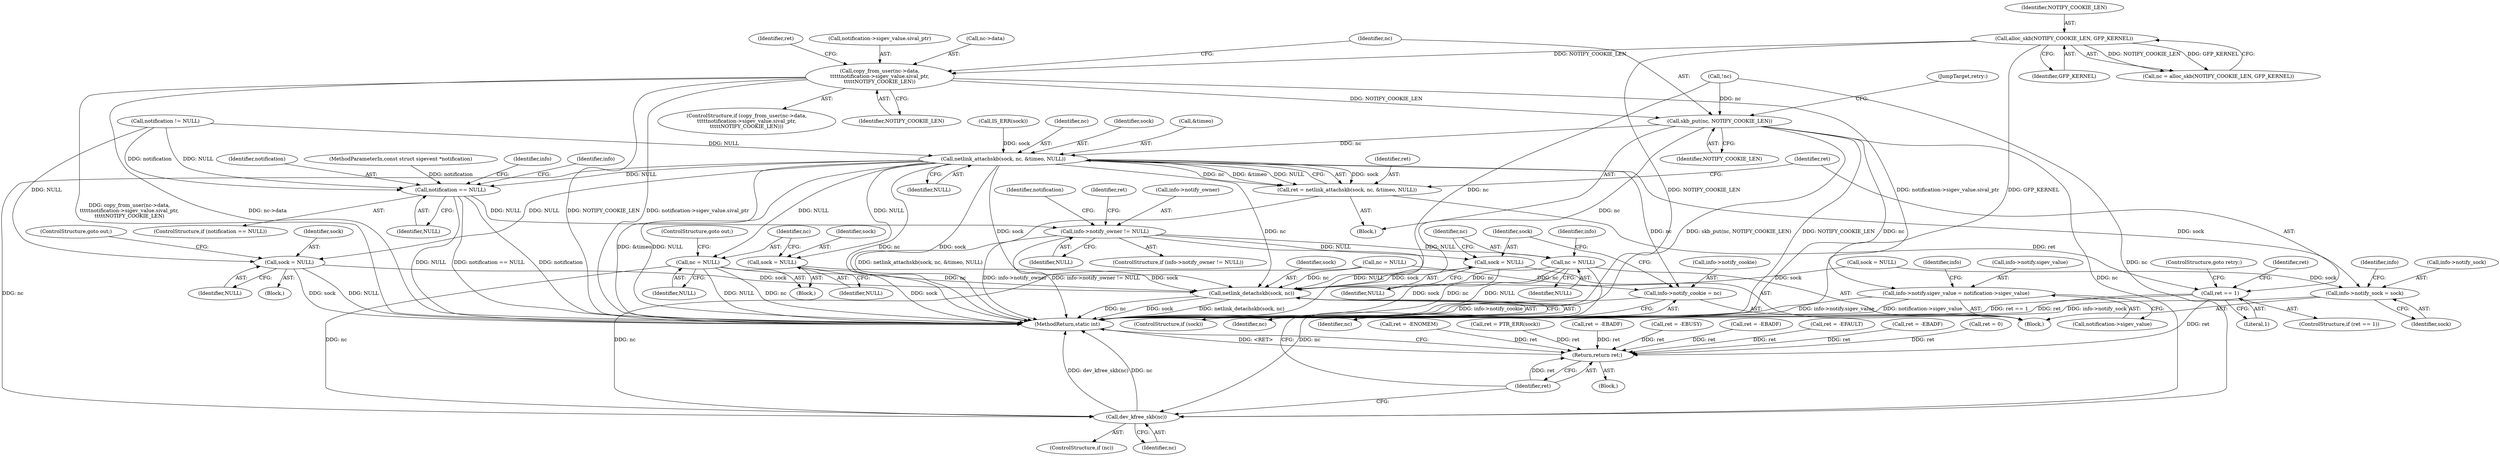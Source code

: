 digraph "0_linux_f991af3daabaecff34684fd51fac80319d1baad1@API" {
"1000188" [label="(Call,copy_from_user(nc->data,\n\t\t\t\t\tnotification->sigev_value.sival_ptr,\n\t\t\t\t\tNOTIFY_COOKIE_LEN))"];
"1000175" [label="(Call,alloc_skb(NOTIFY_COOKIE_LEN, GFP_KERNEL))"];
"1000204" [label="(Call,skb_put(nc, NOTIFY_COOKIE_LEN))"];
"1000250" [label="(Call,netlink_attachskb(sock, nc, &timeo, NULL))"];
"1000241" [label="(Call,sock = NULL)"];
"1000459" [label="(Call,netlink_detachskb(sock, nc))"];
"1000248" [label="(Call,ret = netlink_attachskb(sock, nc, &timeo, NULL))"];
"1000257" [label="(Call,ret == 1)"];
"1000467" [label="(Return,return ret;)"];
"1000264" [label="(Call,sock = NULL)"];
"1000267" [label="(Call,nc = NULL)"];
"1000465" [label="(Call,dev_kfree_skb(nc))"];
"1000321" [label="(Call,notification == NULL)"];
"1000347" [label="(Call,info->notify_owner != NULL)"];
"1000384" [label="(Call,sock = NULL)"];
"1000387" [label="(Call,nc = NULL)"];
"1000374" [label="(Call,info->notify_sock = sock)"];
"1000379" [label="(Call,info->notify_cookie = nc)"];
"1000408" [label="(Call,info->notify.sigev_value = notification->sigev_value)"];
"1000263" [label="(Block,)"];
"1000249" [label="(Identifier,ret)"];
"1000461" [label="(Identifier,nc)"];
"1000116" [label="(Call,nc = NULL)"];
"1000393" [label="(Identifier,info)"];
"1000384" [label="(Call,sock = NULL)"];
"1000378" [label="(Identifier,sock)"];
"1000257" [label="(Call,ret == 1)"];
"1000250" [label="(Call,netlink_attachskb(sock, nc, &timeo, NULL))"];
"1000320" [label="(ControlStructure,if (notification == NULL))"];
"1000303" [label="(Call,ret = -EBADF)"];
"1000176" [label="(Identifier,NOTIFY_COOKIE_LEN)"];
"1000199" [label="(Call,ret = -EFAULT)"];
"1000266" [label="(Identifier,NULL)"];
"1000179" [label="(Call,!nc)"];
"1000192" [label="(Call,notification->sigev_value.sival_ptr)"];
"1000281" [label="(Call,ret = -EBADF)"];
"1000312" [label="(Call,ret = 0)"];
"1000270" [label="(ControlStructure,goto out;)"];
"1000469" [label="(MethodReturn,static int)"];
"1000349" [label="(Identifier,info)"];
"1000463" [label="(ControlStructure,if (nc))"];
"1000380" [label="(Call,info->notify_cookie)"];
"1000361" [label="(Identifier,notification)"];
"1000123" [label="(Call,notification != NULL)"];
"1000374" [label="(Call,info->notify_sock = sock)"];
"1000243" [label="(Identifier,NULL)"];
"1000177" [label="(Identifier,GFP_KERNEL)"];
"1000328" [label="(Identifier,info)"];
"1000236" [label="(Block,)"];
"1000205" [label="(Identifier,nc)"];
"1000468" [label="(Identifier,ret)"];
"1000363" [label="(Block,)"];
"1000323" [label="(Identifier,NULL)"];
"1000260" [label="(ControlStructure,goto retry;)"];
"1000385" [label="(Identifier,sock)"];
"1000381" [label="(Identifier,info)"];
"1000182" [label="(Call,ret = -ENOMEM)"];
"1000346" [label="(ControlStructure,if (info->notify_owner != NULL))"];
"1000375" [label="(Call,info->notify_sock)"];
"1000259" [label="(Literal,1)"];
"1000207" [label="(JumpTarget,retry:)"];
"1000244" [label="(ControlStructure,goto out;)"];
"1000237" [label="(Call,ret = PTR_ERR(sock))"];
"1000267" [label="(Call,nc = NULL)"];
"1000387" [label="(Call,nc = NULL)"];
"1000251" [label="(Identifier,sock)"];
"1000268" [label="(Identifier,nc)"];
"1000119" [label="(Call,sock = NULL)"];
"1000354" [label="(Identifier,ret)"];
"1000457" [label="(ControlStructure,if (sock))"];
"1000187" [label="(ControlStructure,if (copy_from_user(nc->data,\n\t\t\t\t\tnotification->sigev_value.sival_ptr,\n\t\t\t\t\tNOTIFY_COOKIE_LEN)))"];
"1000189" [label="(Call,nc->data)"];
"1000256" [label="(ControlStructure,if (ret == 1))"];
"1000188" [label="(Call,copy_from_user(nc->data,\n\t\t\t\t\tnotification->sigev_value.sival_ptr,\n\t\t\t\t\tNOTIFY_COOKIE_LEN))"];
"1000200" [label="(Identifier,ret)"];
"1000264" [label="(Call,sock = NULL)"];
"1000348" [label="(Call,info->notify_owner)"];
"1000322" [label="(Identifier,notification)"];
"1000206" [label="(Identifier,NOTIFY_COOKIE_LEN)"];
"1000466" [label="(Identifier,nc)"];
"1000467" [label="(Return,return ret;)"];
"1000220" [label="(Call,ret = -EBADF)"];
"1000409" [label="(Call,info->notify.sigev_value)"];
"1000253" [label="(Call,&timeo)"];
"1000351" [label="(Identifier,NULL)"];
"1000460" [label="(Identifier,sock)"];
"1000234" [label="(Call,IS_ERR(sock))"];
"1000388" [label="(Identifier,nc)"];
"1000248" [label="(Call,ret = netlink_attachskb(sock, nc, &timeo, NULL))"];
"1000459" [label="(Call,netlink_detachskb(sock, nc))"];
"1000197" [label="(Identifier,NOTIFY_COOKIE_LEN)"];
"1000269" [label="(Identifier,NULL)"];
"1000386" [label="(Identifier,NULL)"];
"1000265" [label="(Identifier,sock)"];
"1000175" [label="(Call,alloc_skb(NOTIFY_COOKIE_LEN, GFP_KERNEL))"];
"1000465" [label="(Call,dev_kfree_skb(nc))"];
"1000204" [label="(Call,skb_put(nc, NOTIFY_COOKIE_LEN))"];
"1000242" [label="(Identifier,sock)"];
"1000383" [label="(Identifier,nc)"];
"1000262" [label="(Identifier,ret)"];
"1000258" [label="(Identifier,ret)"];
"1000389" [label="(Identifier,NULL)"];
"1000173" [label="(Call,nc = alloc_skb(NOTIFY_COOKIE_LEN, GFP_KERNEL))"];
"1000241" [label="(Call,sock = NULL)"];
"1000408" [label="(Call,info->notify.sigev_value = notification->sigev_value)"];
"1000347" [label="(Call,info->notify_owner != NULL)"];
"1000379" [label="(Call,info->notify_cookie = nc)"];
"1000105" [label="(MethodParameterIn,const struct sigevent *notification)"];
"1000414" [label="(Call,notification->sigev_value)"];
"1000321" [label="(Call,notification == NULL)"];
"1000252" [label="(Identifier,nc)"];
"1000353" [label="(Call,ret = -EBUSY)"];
"1000106" [label="(Block,)"];
"1000171" [label="(Block,)"];
"1000420" [label="(Identifier,info)"];
"1000255" [label="(Identifier,NULL)"];
"1000188" -> "1000187"  [label="AST: "];
"1000188" -> "1000197"  [label="CFG: "];
"1000189" -> "1000188"  [label="AST: "];
"1000192" -> "1000188"  [label="AST: "];
"1000197" -> "1000188"  [label="AST: "];
"1000200" -> "1000188"  [label="CFG: "];
"1000205" -> "1000188"  [label="CFG: "];
"1000188" -> "1000469"  [label="DDG: copy_from_user(nc->data,\n\t\t\t\t\tnotification->sigev_value.sival_ptr,\n\t\t\t\t\tNOTIFY_COOKIE_LEN)"];
"1000188" -> "1000469"  [label="DDG: nc->data"];
"1000188" -> "1000469"  [label="DDG: NOTIFY_COOKIE_LEN"];
"1000188" -> "1000469"  [label="DDG: notification->sigev_value.sival_ptr"];
"1000175" -> "1000188"  [label="DDG: NOTIFY_COOKIE_LEN"];
"1000188" -> "1000204"  [label="DDG: NOTIFY_COOKIE_LEN"];
"1000188" -> "1000408"  [label="DDG: notification->sigev_value.sival_ptr"];
"1000175" -> "1000173"  [label="AST: "];
"1000175" -> "1000177"  [label="CFG: "];
"1000176" -> "1000175"  [label="AST: "];
"1000177" -> "1000175"  [label="AST: "];
"1000173" -> "1000175"  [label="CFG: "];
"1000175" -> "1000469"  [label="DDG: NOTIFY_COOKIE_LEN"];
"1000175" -> "1000469"  [label="DDG: GFP_KERNEL"];
"1000175" -> "1000173"  [label="DDG: NOTIFY_COOKIE_LEN"];
"1000175" -> "1000173"  [label="DDG: GFP_KERNEL"];
"1000204" -> "1000171"  [label="AST: "];
"1000204" -> "1000206"  [label="CFG: "];
"1000205" -> "1000204"  [label="AST: "];
"1000206" -> "1000204"  [label="AST: "];
"1000207" -> "1000204"  [label="CFG: "];
"1000204" -> "1000469"  [label="DDG: NOTIFY_COOKIE_LEN"];
"1000204" -> "1000469"  [label="DDG: nc"];
"1000204" -> "1000469"  [label="DDG: skb_put(nc, NOTIFY_COOKIE_LEN)"];
"1000179" -> "1000204"  [label="DDG: nc"];
"1000204" -> "1000250"  [label="DDG: nc"];
"1000204" -> "1000459"  [label="DDG: nc"];
"1000204" -> "1000465"  [label="DDG: nc"];
"1000250" -> "1000248"  [label="AST: "];
"1000250" -> "1000255"  [label="CFG: "];
"1000251" -> "1000250"  [label="AST: "];
"1000252" -> "1000250"  [label="AST: "];
"1000253" -> "1000250"  [label="AST: "];
"1000255" -> "1000250"  [label="AST: "];
"1000248" -> "1000250"  [label="CFG: "];
"1000250" -> "1000469"  [label="DDG: sock"];
"1000250" -> "1000469"  [label="DDG: &timeo"];
"1000250" -> "1000469"  [label="DDG: NULL"];
"1000250" -> "1000469"  [label="DDG: nc"];
"1000250" -> "1000241"  [label="DDG: NULL"];
"1000250" -> "1000248"  [label="DDG: sock"];
"1000250" -> "1000248"  [label="DDG: nc"];
"1000250" -> "1000248"  [label="DDG: &timeo"];
"1000250" -> "1000248"  [label="DDG: NULL"];
"1000234" -> "1000250"  [label="DDG: sock"];
"1000123" -> "1000250"  [label="DDG: NULL"];
"1000250" -> "1000264"  [label="DDG: NULL"];
"1000250" -> "1000267"  [label="DDG: NULL"];
"1000250" -> "1000321"  [label="DDG: NULL"];
"1000250" -> "1000374"  [label="DDG: sock"];
"1000250" -> "1000379"  [label="DDG: nc"];
"1000250" -> "1000459"  [label="DDG: sock"];
"1000250" -> "1000459"  [label="DDG: nc"];
"1000250" -> "1000465"  [label="DDG: nc"];
"1000241" -> "1000236"  [label="AST: "];
"1000241" -> "1000243"  [label="CFG: "];
"1000242" -> "1000241"  [label="AST: "];
"1000243" -> "1000241"  [label="AST: "];
"1000244" -> "1000241"  [label="CFG: "];
"1000241" -> "1000469"  [label="DDG: sock"];
"1000241" -> "1000469"  [label="DDG: NULL"];
"1000123" -> "1000241"  [label="DDG: NULL"];
"1000241" -> "1000459"  [label="DDG: sock"];
"1000459" -> "1000457"  [label="AST: "];
"1000459" -> "1000461"  [label="CFG: "];
"1000460" -> "1000459"  [label="AST: "];
"1000461" -> "1000459"  [label="AST: "];
"1000468" -> "1000459"  [label="CFG: "];
"1000459" -> "1000469"  [label="DDG: nc"];
"1000459" -> "1000469"  [label="DDG: sock"];
"1000459" -> "1000469"  [label="DDG: netlink_detachskb(sock, nc)"];
"1000264" -> "1000459"  [label="DDG: sock"];
"1000119" -> "1000459"  [label="DDG: sock"];
"1000384" -> "1000459"  [label="DDG: sock"];
"1000116" -> "1000459"  [label="DDG: nc"];
"1000387" -> "1000459"  [label="DDG: nc"];
"1000179" -> "1000459"  [label="DDG: nc"];
"1000267" -> "1000459"  [label="DDG: nc"];
"1000248" -> "1000171"  [label="AST: "];
"1000249" -> "1000248"  [label="AST: "];
"1000258" -> "1000248"  [label="CFG: "];
"1000248" -> "1000469"  [label="DDG: netlink_attachskb(sock, nc, &timeo, NULL)"];
"1000248" -> "1000257"  [label="DDG: ret"];
"1000257" -> "1000256"  [label="AST: "];
"1000257" -> "1000259"  [label="CFG: "];
"1000258" -> "1000257"  [label="AST: "];
"1000259" -> "1000257"  [label="AST: "];
"1000260" -> "1000257"  [label="CFG: "];
"1000262" -> "1000257"  [label="CFG: "];
"1000257" -> "1000469"  [label="DDG: ret"];
"1000257" -> "1000469"  [label="DDG: ret == 1"];
"1000257" -> "1000467"  [label="DDG: ret"];
"1000467" -> "1000106"  [label="AST: "];
"1000467" -> "1000468"  [label="CFG: "];
"1000468" -> "1000467"  [label="AST: "];
"1000469" -> "1000467"  [label="CFG: "];
"1000467" -> "1000469"  [label="DDG: <RET>"];
"1000468" -> "1000467"  [label="DDG: ret"];
"1000220" -> "1000467"  [label="DDG: ret"];
"1000281" -> "1000467"  [label="DDG: ret"];
"1000303" -> "1000467"  [label="DDG: ret"];
"1000199" -> "1000467"  [label="DDG: ret"];
"1000353" -> "1000467"  [label="DDG: ret"];
"1000182" -> "1000467"  [label="DDG: ret"];
"1000312" -> "1000467"  [label="DDG: ret"];
"1000237" -> "1000467"  [label="DDG: ret"];
"1000264" -> "1000263"  [label="AST: "];
"1000264" -> "1000266"  [label="CFG: "];
"1000265" -> "1000264"  [label="AST: "];
"1000266" -> "1000264"  [label="AST: "];
"1000268" -> "1000264"  [label="CFG: "];
"1000264" -> "1000469"  [label="DDG: sock"];
"1000267" -> "1000263"  [label="AST: "];
"1000267" -> "1000269"  [label="CFG: "];
"1000268" -> "1000267"  [label="AST: "];
"1000269" -> "1000267"  [label="AST: "];
"1000270" -> "1000267"  [label="CFG: "];
"1000267" -> "1000469"  [label="DDG: NULL"];
"1000267" -> "1000469"  [label="DDG: nc"];
"1000267" -> "1000465"  [label="DDG: nc"];
"1000465" -> "1000463"  [label="AST: "];
"1000465" -> "1000466"  [label="CFG: "];
"1000466" -> "1000465"  [label="AST: "];
"1000468" -> "1000465"  [label="CFG: "];
"1000465" -> "1000469"  [label="DDG: dev_kfree_skb(nc)"];
"1000465" -> "1000469"  [label="DDG: nc"];
"1000116" -> "1000465"  [label="DDG: nc"];
"1000387" -> "1000465"  [label="DDG: nc"];
"1000179" -> "1000465"  [label="DDG: nc"];
"1000321" -> "1000320"  [label="AST: "];
"1000321" -> "1000323"  [label="CFG: "];
"1000322" -> "1000321"  [label="AST: "];
"1000323" -> "1000321"  [label="AST: "];
"1000328" -> "1000321"  [label="CFG: "];
"1000349" -> "1000321"  [label="CFG: "];
"1000321" -> "1000469"  [label="DDG: notification"];
"1000321" -> "1000469"  [label="DDG: NULL"];
"1000321" -> "1000469"  [label="DDG: notification == NULL"];
"1000123" -> "1000321"  [label="DDG: notification"];
"1000123" -> "1000321"  [label="DDG: NULL"];
"1000105" -> "1000321"  [label="DDG: notification"];
"1000321" -> "1000347"  [label="DDG: NULL"];
"1000347" -> "1000346"  [label="AST: "];
"1000347" -> "1000351"  [label="CFG: "];
"1000348" -> "1000347"  [label="AST: "];
"1000351" -> "1000347"  [label="AST: "];
"1000354" -> "1000347"  [label="CFG: "];
"1000361" -> "1000347"  [label="CFG: "];
"1000347" -> "1000469"  [label="DDG: NULL"];
"1000347" -> "1000469"  [label="DDG: info->notify_owner"];
"1000347" -> "1000469"  [label="DDG: info->notify_owner != NULL"];
"1000347" -> "1000384"  [label="DDG: NULL"];
"1000347" -> "1000387"  [label="DDG: NULL"];
"1000384" -> "1000363"  [label="AST: "];
"1000384" -> "1000386"  [label="CFG: "];
"1000385" -> "1000384"  [label="AST: "];
"1000386" -> "1000384"  [label="AST: "];
"1000388" -> "1000384"  [label="CFG: "];
"1000384" -> "1000469"  [label="DDG: sock"];
"1000387" -> "1000363"  [label="AST: "];
"1000387" -> "1000389"  [label="CFG: "];
"1000388" -> "1000387"  [label="AST: "];
"1000389" -> "1000387"  [label="AST: "];
"1000393" -> "1000387"  [label="CFG: "];
"1000387" -> "1000469"  [label="DDG: NULL"];
"1000387" -> "1000469"  [label="DDG: nc"];
"1000374" -> "1000363"  [label="AST: "];
"1000374" -> "1000378"  [label="CFG: "];
"1000375" -> "1000374"  [label="AST: "];
"1000378" -> "1000374"  [label="AST: "];
"1000381" -> "1000374"  [label="CFG: "];
"1000374" -> "1000469"  [label="DDG: info->notify_sock"];
"1000119" -> "1000374"  [label="DDG: sock"];
"1000379" -> "1000363"  [label="AST: "];
"1000379" -> "1000383"  [label="CFG: "];
"1000380" -> "1000379"  [label="AST: "];
"1000383" -> "1000379"  [label="AST: "];
"1000385" -> "1000379"  [label="CFG: "];
"1000379" -> "1000469"  [label="DDG: info->notify_cookie"];
"1000116" -> "1000379"  [label="DDG: nc"];
"1000408" -> "1000363"  [label="AST: "];
"1000408" -> "1000414"  [label="CFG: "];
"1000409" -> "1000408"  [label="AST: "];
"1000414" -> "1000408"  [label="AST: "];
"1000420" -> "1000408"  [label="CFG: "];
"1000408" -> "1000469"  [label="DDG: info->notify.sigev_value"];
"1000408" -> "1000469"  [label="DDG: notification->sigev_value"];
}

